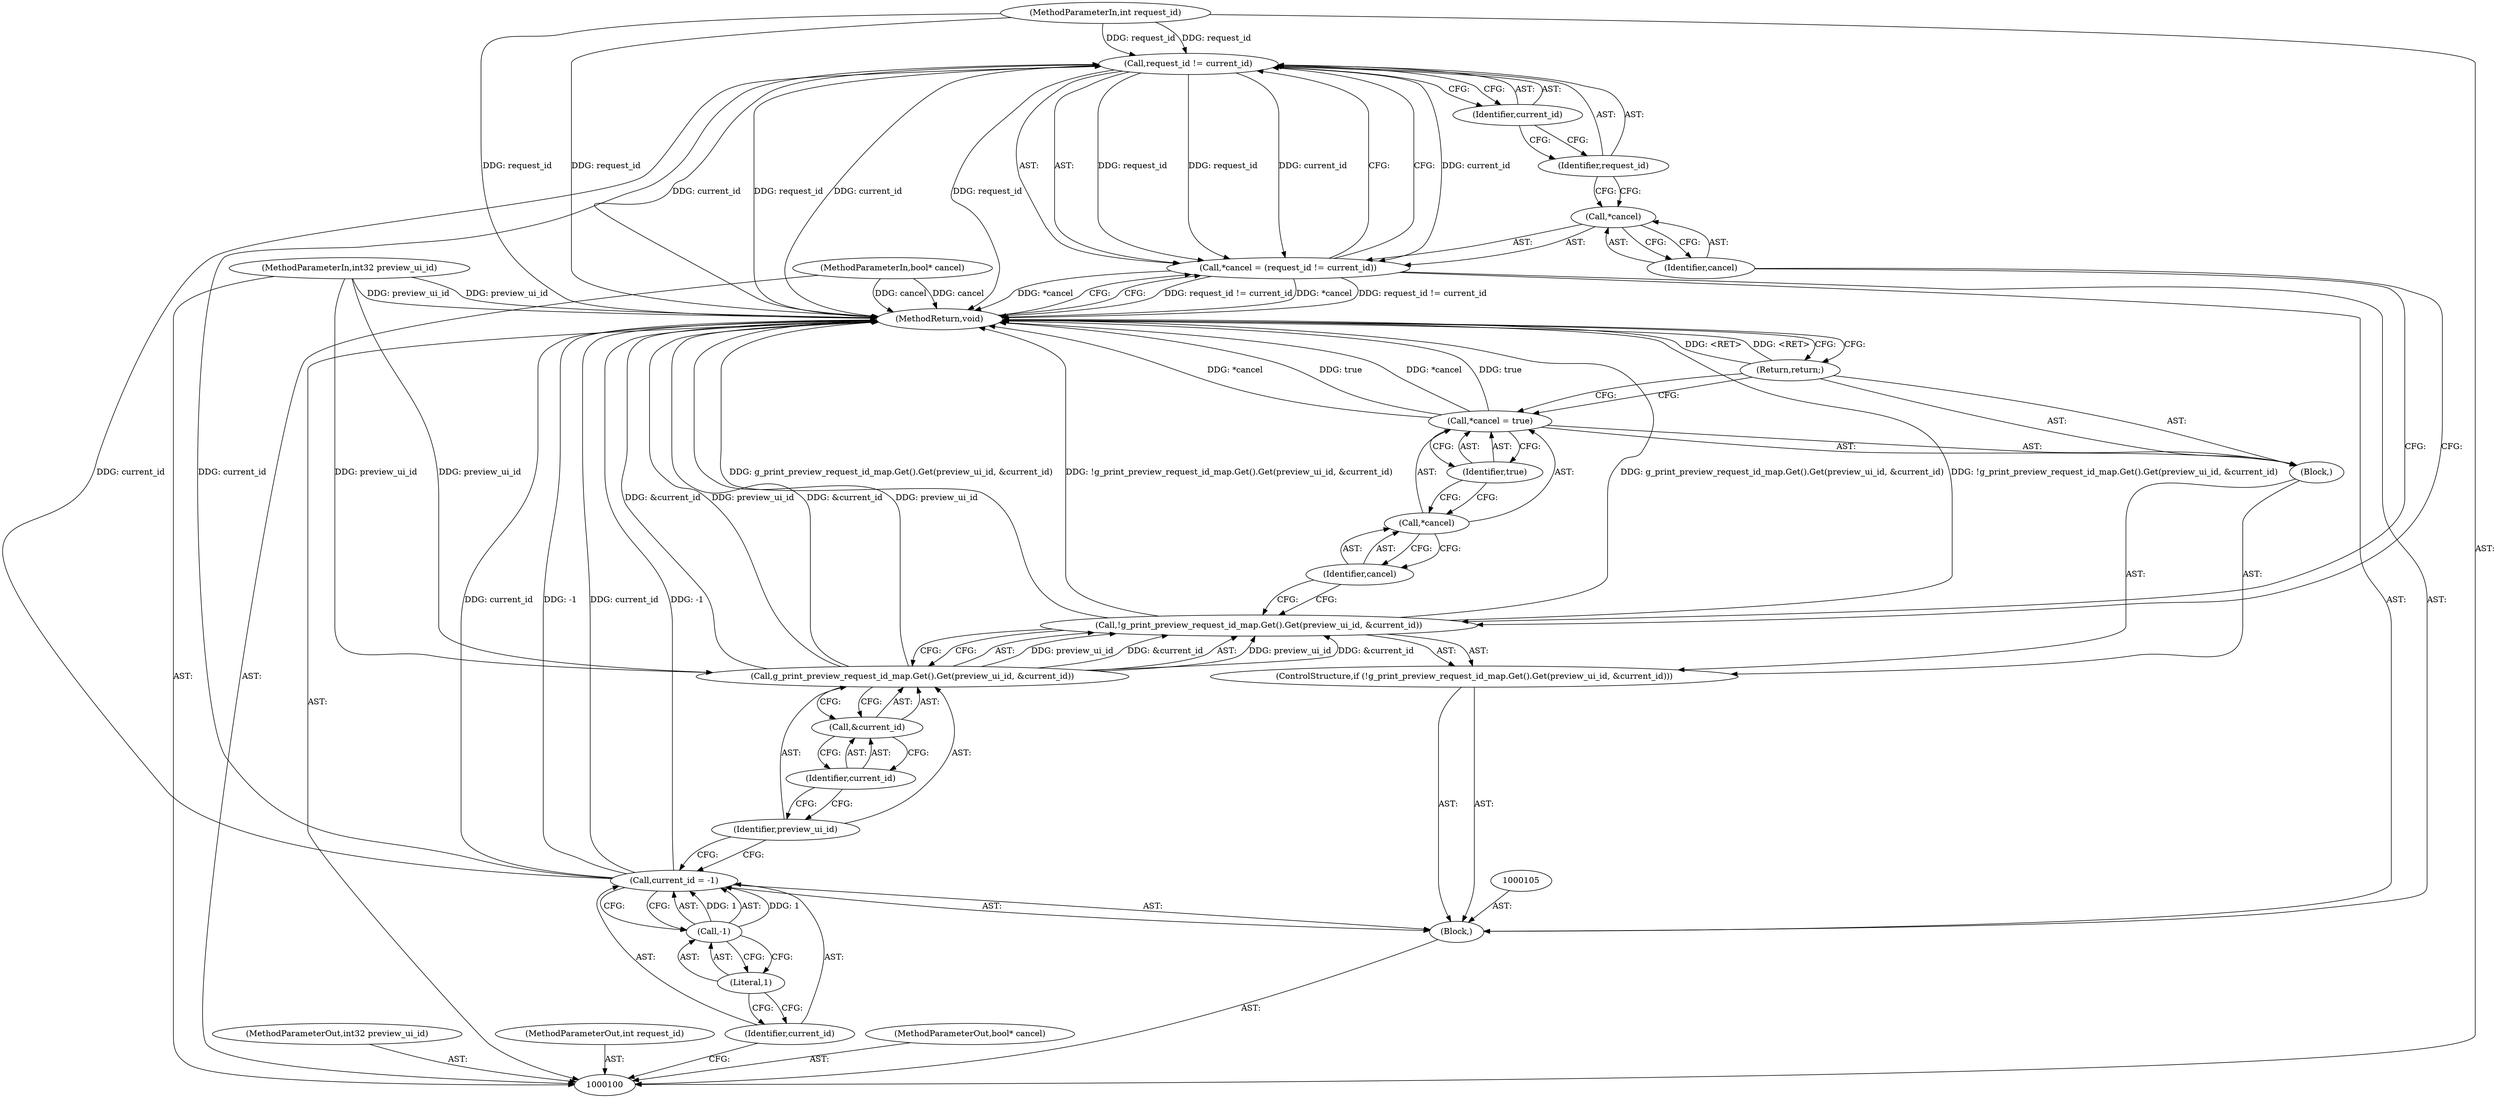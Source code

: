 digraph "0_Chrome_116d0963cadfbf55ef2ec3d13781987c4d80517a_13" {
"1000125" [label="(Call,request_id != current_id)"];
"1000126" [label="(Identifier,request_id)"];
"1000127" [label="(Identifier,current_id)"];
"1000122" [label="(Call,*cancel = (request_id != current_id))"];
"1000123" [label="(Call,*cancel)"];
"1000124" [label="(Identifier,cancel)"];
"1000128" [label="(MethodReturn,void)"];
"1000101" [label="(MethodParameterIn,int32 preview_ui_id)"];
"1000166" [label="(MethodParameterOut,int32 preview_ui_id)"];
"1000102" [label="(MethodParameterIn,int request_id)"];
"1000167" [label="(MethodParameterOut,int request_id)"];
"1000103" [label="(MethodParameterIn,bool* cancel)"];
"1000168" [label="(MethodParameterOut,bool* cancel)"];
"1000104" [label="(Block,)"];
"1000108" [label="(Call,-1)"];
"1000109" [label="(Literal,1)"];
"1000106" [label="(Call,current_id = -1)"];
"1000107" [label="(Identifier,current_id)"];
"1000110" [label="(ControlStructure,if (!g_print_preview_request_id_map.Get().Get(preview_ui_id, &current_id)))"];
"1000113" [label="(Identifier,preview_ui_id)"];
"1000111" [label="(Call,!g_print_preview_request_id_map.Get().Get(preview_ui_id, &current_id))"];
"1000114" [label="(Call,&current_id)"];
"1000115" [label="(Identifier,current_id)"];
"1000112" [label="(Call,g_print_preview_request_id_map.Get().Get(preview_ui_id, &current_id))"];
"1000116" [label="(Block,)"];
"1000120" [label="(Identifier,true)"];
"1000117" [label="(Call,*cancel = true)"];
"1000118" [label="(Call,*cancel)"];
"1000119" [label="(Identifier,cancel)"];
"1000121" [label="(Return,return;)"];
"1000125" -> "1000122"  [label="AST: "];
"1000125" -> "1000127"  [label="CFG: "];
"1000126" -> "1000125"  [label="AST: "];
"1000127" -> "1000125"  [label="AST: "];
"1000122" -> "1000125"  [label="CFG: "];
"1000125" -> "1000128"  [label="DDG: request_id"];
"1000125" -> "1000128"  [label="DDG: current_id"];
"1000125" -> "1000122"  [label="DDG: request_id"];
"1000125" -> "1000122"  [label="DDG: current_id"];
"1000102" -> "1000125"  [label="DDG: request_id"];
"1000106" -> "1000125"  [label="DDG: current_id"];
"1000126" -> "1000125"  [label="AST: "];
"1000126" -> "1000123"  [label="CFG: "];
"1000127" -> "1000126"  [label="CFG: "];
"1000127" -> "1000125"  [label="AST: "];
"1000127" -> "1000126"  [label="CFG: "];
"1000125" -> "1000127"  [label="CFG: "];
"1000122" -> "1000104"  [label="AST: "];
"1000122" -> "1000125"  [label="CFG: "];
"1000123" -> "1000122"  [label="AST: "];
"1000125" -> "1000122"  [label="AST: "];
"1000128" -> "1000122"  [label="CFG: "];
"1000122" -> "1000128"  [label="DDG: request_id != current_id"];
"1000122" -> "1000128"  [label="DDG: *cancel"];
"1000125" -> "1000122"  [label="DDG: request_id"];
"1000125" -> "1000122"  [label="DDG: current_id"];
"1000123" -> "1000122"  [label="AST: "];
"1000123" -> "1000124"  [label="CFG: "];
"1000124" -> "1000123"  [label="AST: "];
"1000126" -> "1000123"  [label="CFG: "];
"1000124" -> "1000123"  [label="AST: "];
"1000124" -> "1000111"  [label="CFG: "];
"1000123" -> "1000124"  [label="CFG: "];
"1000128" -> "1000100"  [label="AST: "];
"1000128" -> "1000121"  [label="CFG: "];
"1000128" -> "1000122"  [label="CFG: "];
"1000125" -> "1000128"  [label="DDG: request_id"];
"1000125" -> "1000128"  [label="DDG: current_id"];
"1000122" -> "1000128"  [label="DDG: request_id != current_id"];
"1000122" -> "1000128"  [label="DDG: *cancel"];
"1000106" -> "1000128"  [label="DDG: -1"];
"1000106" -> "1000128"  [label="DDG: current_id"];
"1000112" -> "1000128"  [label="DDG: &current_id"];
"1000112" -> "1000128"  [label="DDG: preview_ui_id"];
"1000103" -> "1000128"  [label="DDG: cancel"];
"1000117" -> "1000128"  [label="DDG: *cancel"];
"1000117" -> "1000128"  [label="DDG: true"];
"1000111" -> "1000128"  [label="DDG: !g_print_preview_request_id_map.Get().Get(preview_ui_id, &current_id)"];
"1000111" -> "1000128"  [label="DDG: g_print_preview_request_id_map.Get().Get(preview_ui_id, &current_id)"];
"1000102" -> "1000128"  [label="DDG: request_id"];
"1000101" -> "1000128"  [label="DDG: preview_ui_id"];
"1000121" -> "1000128"  [label="DDG: <RET>"];
"1000101" -> "1000100"  [label="AST: "];
"1000101" -> "1000128"  [label="DDG: preview_ui_id"];
"1000101" -> "1000112"  [label="DDG: preview_ui_id"];
"1000166" -> "1000100"  [label="AST: "];
"1000102" -> "1000100"  [label="AST: "];
"1000102" -> "1000128"  [label="DDG: request_id"];
"1000102" -> "1000125"  [label="DDG: request_id"];
"1000167" -> "1000100"  [label="AST: "];
"1000103" -> "1000100"  [label="AST: "];
"1000103" -> "1000128"  [label="DDG: cancel"];
"1000168" -> "1000100"  [label="AST: "];
"1000104" -> "1000100"  [label="AST: "];
"1000105" -> "1000104"  [label="AST: "];
"1000106" -> "1000104"  [label="AST: "];
"1000110" -> "1000104"  [label="AST: "];
"1000122" -> "1000104"  [label="AST: "];
"1000108" -> "1000106"  [label="AST: "];
"1000108" -> "1000109"  [label="CFG: "];
"1000109" -> "1000108"  [label="AST: "];
"1000106" -> "1000108"  [label="CFG: "];
"1000108" -> "1000106"  [label="DDG: 1"];
"1000109" -> "1000108"  [label="AST: "];
"1000109" -> "1000107"  [label="CFG: "];
"1000108" -> "1000109"  [label="CFG: "];
"1000106" -> "1000104"  [label="AST: "];
"1000106" -> "1000108"  [label="CFG: "];
"1000107" -> "1000106"  [label="AST: "];
"1000108" -> "1000106"  [label="AST: "];
"1000113" -> "1000106"  [label="CFG: "];
"1000106" -> "1000128"  [label="DDG: -1"];
"1000106" -> "1000128"  [label="DDG: current_id"];
"1000108" -> "1000106"  [label="DDG: 1"];
"1000106" -> "1000125"  [label="DDG: current_id"];
"1000107" -> "1000106"  [label="AST: "];
"1000107" -> "1000100"  [label="CFG: "];
"1000109" -> "1000107"  [label="CFG: "];
"1000110" -> "1000104"  [label="AST: "];
"1000111" -> "1000110"  [label="AST: "];
"1000116" -> "1000110"  [label="AST: "];
"1000113" -> "1000112"  [label="AST: "];
"1000113" -> "1000106"  [label="CFG: "];
"1000115" -> "1000113"  [label="CFG: "];
"1000111" -> "1000110"  [label="AST: "];
"1000111" -> "1000112"  [label="CFG: "];
"1000112" -> "1000111"  [label="AST: "];
"1000119" -> "1000111"  [label="CFG: "];
"1000124" -> "1000111"  [label="CFG: "];
"1000111" -> "1000128"  [label="DDG: !g_print_preview_request_id_map.Get().Get(preview_ui_id, &current_id)"];
"1000111" -> "1000128"  [label="DDG: g_print_preview_request_id_map.Get().Get(preview_ui_id, &current_id)"];
"1000112" -> "1000111"  [label="DDG: preview_ui_id"];
"1000112" -> "1000111"  [label="DDG: &current_id"];
"1000114" -> "1000112"  [label="AST: "];
"1000114" -> "1000115"  [label="CFG: "];
"1000115" -> "1000114"  [label="AST: "];
"1000112" -> "1000114"  [label="CFG: "];
"1000115" -> "1000114"  [label="AST: "];
"1000115" -> "1000113"  [label="CFG: "];
"1000114" -> "1000115"  [label="CFG: "];
"1000112" -> "1000111"  [label="AST: "];
"1000112" -> "1000114"  [label="CFG: "];
"1000113" -> "1000112"  [label="AST: "];
"1000114" -> "1000112"  [label="AST: "];
"1000111" -> "1000112"  [label="CFG: "];
"1000112" -> "1000128"  [label="DDG: &current_id"];
"1000112" -> "1000128"  [label="DDG: preview_ui_id"];
"1000112" -> "1000111"  [label="DDG: preview_ui_id"];
"1000112" -> "1000111"  [label="DDG: &current_id"];
"1000101" -> "1000112"  [label="DDG: preview_ui_id"];
"1000116" -> "1000110"  [label="AST: "];
"1000117" -> "1000116"  [label="AST: "];
"1000121" -> "1000116"  [label="AST: "];
"1000120" -> "1000117"  [label="AST: "];
"1000120" -> "1000118"  [label="CFG: "];
"1000117" -> "1000120"  [label="CFG: "];
"1000117" -> "1000116"  [label="AST: "];
"1000117" -> "1000120"  [label="CFG: "];
"1000118" -> "1000117"  [label="AST: "];
"1000120" -> "1000117"  [label="AST: "];
"1000121" -> "1000117"  [label="CFG: "];
"1000117" -> "1000128"  [label="DDG: *cancel"];
"1000117" -> "1000128"  [label="DDG: true"];
"1000118" -> "1000117"  [label="AST: "];
"1000118" -> "1000119"  [label="CFG: "];
"1000119" -> "1000118"  [label="AST: "];
"1000120" -> "1000118"  [label="CFG: "];
"1000119" -> "1000118"  [label="AST: "];
"1000119" -> "1000111"  [label="CFG: "];
"1000118" -> "1000119"  [label="CFG: "];
"1000121" -> "1000116"  [label="AST: "];
"1000121" -> "1000117"  [label="CFG: "];
"1000128" -> "1000121"  [label="CFG: "];
"1000121" -> "1000128"  [label="DDG: <RET>"];
}
